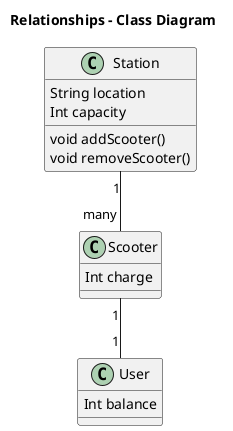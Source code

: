 @startuml

title Relationships - Class Diagram


class Station {
  String location
  Int capacity
  void addScooter()
  void removeScooter()
}

class Scooter{
  Int charge
}

class User{
  Int balance
}

class Station
class Scooter
class User

Station "1" -down- "many" Scooter
Scooter "1" -down- "1" User

@enduml